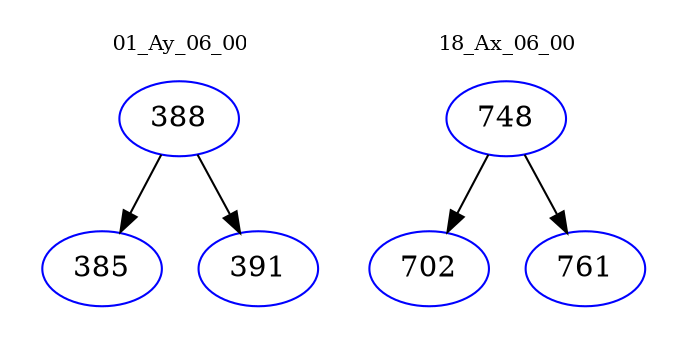 digraph{
subgraph cluster_0 {
color = white
label = "01_Ay_06_00";
fontsize=10;
T0_388 [label="388", color="blue"]
T0_388 -> T0_385 [color="black"]
T0_385 [label="385", color="blue"]
T0_388 -> T0_391 [color="black"]
T0_391 [label="391", color="blue"]
}
subgraph cluster_1 {
color = white
label = "18_Ax_06_00";
fontsize=10;
T1_748 [label="748", color="blue"]
T1_748 -> T1_702 [color="black"]
T1_702 [label="702", color="blue"]
T1_748 -> T1_761 [color="black"]
T1_761 [label="761", color="blue"]
}
}
